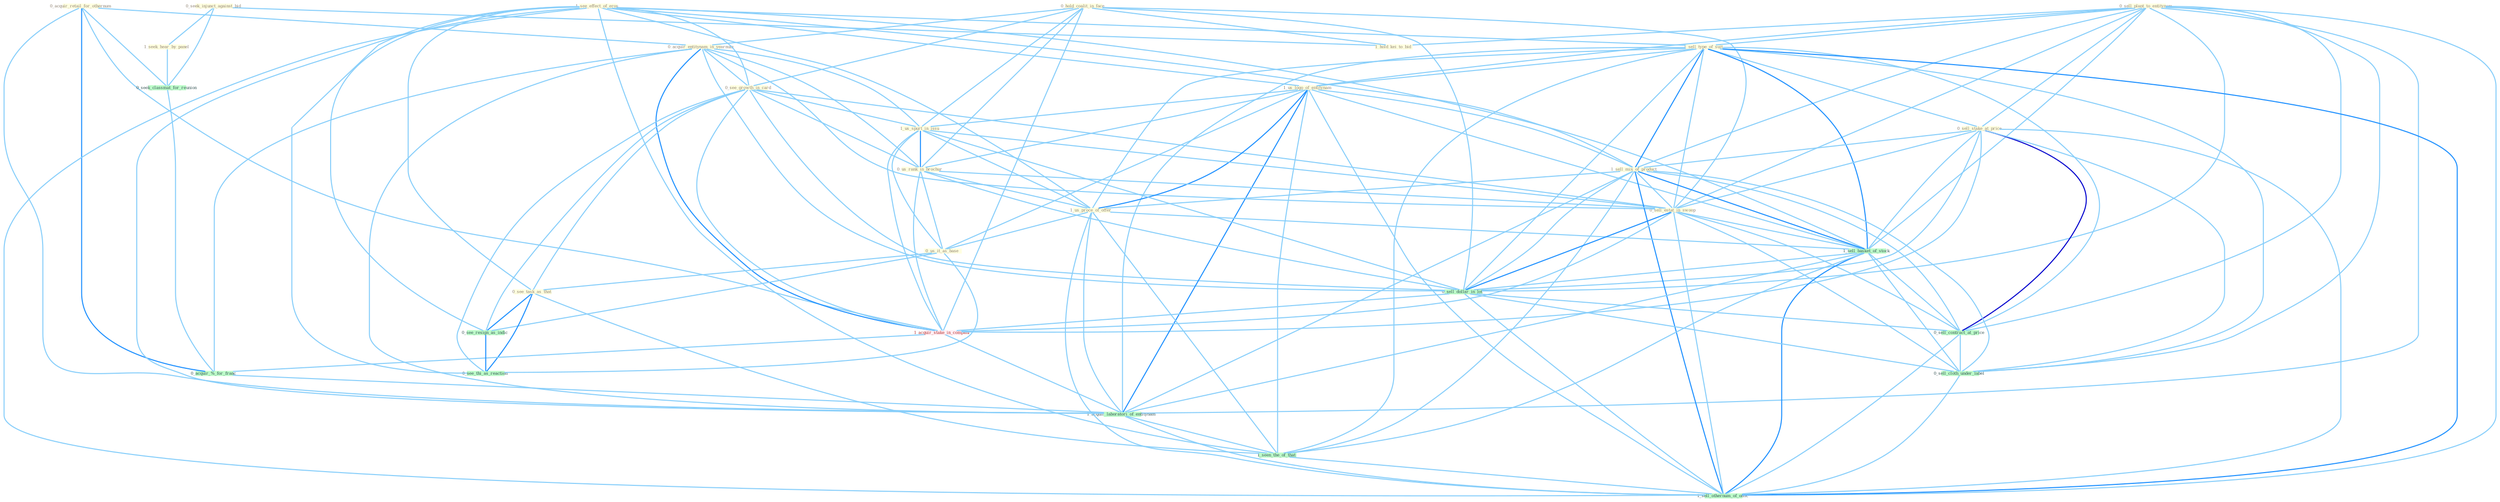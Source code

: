 Graph G{ 
    node
    [shape=polygon,style=filled,width=.5,height=.06,color="#BDFCC9",fixedsize=true,fontsize=4,
    fontcolor="#2f4f4f"];
    {node
    [color="#ffffe0", fontcolor="#8b7d6b"] "0_acquir_retail_for_othernum " "0_sell_plant_to_entitynam " "0_hold_coalit_in_face " "0_acquir_entitynam_in_yearnum " "1_see_effect_of_eros " "0_seek_injunct_against_bid " "1_sell_type_of_suit " "1_seek_hear_by_panel " "0_sell_stake_at_price " "0_see_growth_in_card " "1_us_logo_of_entitynam " "1_us_spurt_in_issu " "1_sell_mix_of_product " "0_us_rank_in_brochur " "1_us_proce_of_offer " "1_hold_kei_to_bid " "0_sell_estat_in_swoop " "0_us_it_as_base " "0_see_task_as_that "}
{node [color="#fff0f5", fontcolor="#b22222"] "1_acquir_stake_in_compani "}
edge [color="#B0E2FF"];

	"0_acquir_retail_for_othernum " -- "0_acquir_entitynam_in_yearnum " [w="1", color="#87cefa" ];
	"0_acquir_retail_for_othernum " -- "0_seek_classmat_for_reunion " [w="1", color="#87cefa" ];
	"0_acquir_retail_for_othernum " -- "1_acquir_stake_in_compani " [w="1", color="#87cefa" ];
	"0_acquir_retail_for_othernum " -- "0_acquir_%_for_franc " [w="2", color="#1e90ff" , len=0.8];
	"0_acquir_retail_for_othernum " -- "1_acquir_laboratori_of_entitynam " [w="1", color="#87cefa" ];
	"0_sell_plant_to_entitynam " -- "1_sell_type_of_suit " [w="1", color="#87cefa" ];
	"0_sell_plant_to_entitynam " -- "0_sell_stake_at_price " [w="1", color="#87cefa" ];
	"0_sell_plant_to_entitynam " -- "1_us_logo_of_entitynam " [w="1", color="#87cefa" ];
	"0_sell_plant_to_entitynam " -- "1_sell_mix_of_product " [w="1", color="#87cefa" ];
	"0_sell_plant_to_entitynam " -- "1_hold_kei_to_bid " [w="1", color="#87cefa" ];
	"0_sell_plant_to_entitynam " -- "0_sell_estat_in_swoop " [w="1", color="#87cefa" ];
	"0_sell_plant_to_entitynam " -- "1_sell_basket_of_stock " [w="1", color="#87cefa" ];
	"0_sell_plant_to_entitynam " -- "0_sell_dollar_in_lot " [w="1", color="#87cefa" ];
	"0_sell_plant_to_entitynam " -- "0_sell_contract_at_price " [w="1", color="#87cefa" ];
	"0_sell_plant_to_entitynam " -- "1_acquir_laboratori_of_entitynam " [w="1", color="#87cefa" ];
	"0_sell_plant_to_entitynam " -- "0_sell_cloth_under_label " [w="1", color="#87cefa" ];
	"0_sell_plant_to_entitynam " -- "1_sell_othernum_of_offic " [w="1", color="#87cefa" ];
	"0_hold_coalit_in_face " -- "0_acquir_entitynam_in_yearnum " [w="1", color="#87cefa" ];
	"0_hold_coalit_in_face " -- "0_see_growth_in_card " [w="1", color="#87cefa" ];
	"0_hold_coalit_in_face " -- "1_us_spurt_in_issu " [w="1", color="#87cefa" ];
	"0_hold_coalit_in_face " -- "0_us_rank_in_brochur " [w="1", color="#87cefa" ];
	"0_hold_coalit_in_face " -- "1_hold_kei_to_bid " [w="1", color="#87cefa" ];
	"0_hold_coalit_in_face " -- "0_sell_estat_in_swoop " [w="1", color="#87cefa" ];
	"0_hold_coalit_in_face " -- "0_sell_dollar_in_lot " [w="1", color="#87cefa" ];
	"0_hold_coalit_in_face " -- "1_acquir_stake_in_compani " [w="1", color="#87cefa" ];
	"0_acquir_entitynam_in_yearnum " -- "0_see_growth_in_card " [w="1", color="#87cefa" ];
	"0_acquir_entitynam_in_yearnum " -- "1_us_spurt_in_issu " [w="1", color="#87cefa" ];
	"0_acquir_entitynam_in_yearnum " -- "0_us_rank_in_brochur " [w="1", color="#87cefa" ];
	"0_acquir_entitynam_in_yearnum " -- "0_sell_estat_in_swoop " [w="1", color="#87cefa" ];
	"0_acquir_entitynam_in_yearnum " -- "0_sell_dollar_in_lot " [w="1", color="#87cefa" ];
	"0_acquir_entitynam_in_yearnum " -- "1_acquir_stake_in_compani " [w="2", color="#1e90ff" , len=0.8];
	"0_acquir_entitynam_in_yearnum " -- "0_acquir_%_for_franc " [w="1", color="#87cefa" ];
	"0_acquir_entitynam_in_yearnum " -- "1_acquir_laboratori_of_entitynam " [w="1", color="#87cefa" ];
	"1_see_effect_of_eros " -- "1_sell_type_of_suit " [w="1", color="#87cefa" ];
	"1_see_effect_of_eros " -- "0_see_growth_in_card " [w="1", color="#87cefa" ];
	"1_see_effect_of_eros " -- "1_us_logo_of_entitynam " [w="1", color="#87cefa" ];
	"1_see_effect_of_eros " -- "1_sell_mix_of_product " [w="1", color="#87cefa" ];
	"1_see_effect_of_eros " -- "1_us_proce_of_offer " [w="1", color="#87cefa" ];
	"1_see_effect_of_eros " -- "0_see_task_as_that " [w="1", color="#87cefa" ];
	"1_see_effect_of_eros " -- "1_sell_basket_of_stock " [w="1", color="#87cefa" ];
	"1_see_effect_of_eros " -- "0_see_resign_as_indic " [w="1", color="#87cefa" ];
	"1_see_effect_of_eros " -- "1_acquir_laboratori_of_entitynam " [w="1", color="#87cefa" ];
	"1_see_effect_of_eros " -- "1_seen_the_of_that " [w="1", color="#87cefa" ];
	"1_see_effect_of_eros " -- "1_sell_othernum_of_offic " [w="1", color="#87cefa" ];
	"1_see_effect_of_eros " -- "0_see_thi_as_reaction " [w="1", color="#87cefa" ];
	"0_seek_injunct_against_bid " -- "1_seek_hear_by_panel " [w="1", color="#87cefa" ];
	"0_seek_injunct_against_bid " -- "1_hold_kei_to_bid " [w="1", color="#87cefa" ];
	"0_seek_injunct_against_bid " -- "0_seek_classmat_for_reunion " [w="1", color="#87cefa" ];
	"1_sell_type_of_suit " -- "0_sell_stake_at_price " [w="1", color="#87cefa" ];
	"1_sell_type_of_suit " -- "1_us_logo_of_entitynam " [w="1", color="#87cefa" ];
	"1_sell_type_of_suit " -- "1_sell_mix_of_product " [w="2", color="#1e90ff" , len=0.8];
	"1_sell_type_of_suit " -- "1_us_proce_of_offer " [w="1", color="#87cefa" ];
	"1_sell_type_of_suit " -- "0_sell_estat_in_swoop " [w="1", color="#87cefa" ];
	"1_sell_type_of_suit " -- "1_sell_basket_of_stock " [w="2", color="#1e90ff" , len=0.8];
	"1_sell_type_of_suit " -- "0_sell_dollar_in_lot " [w="1", color="#87cefa" ];
	"1_sell_type_of_suit " -- "0_sell_contract_at_price " [w="1", color="#87cefa" ];
	"1_sell_type_of_suit " -- "1_acquir_laboratori_of_entitynam " [w="1", color="#87cefa" ];
	"1_sell_type_of_suit " -- "0_sell_cloth_under_label " [w="1", color="#87cefa" ];
	"1_sell_type_of_suit " -- "1_seen_the_of_that " [w="1", color="#87cefa" ];
	"1_sell_type_of_suit " -- "1_sell_othernum_of_offic " [w="2", color="#1e90ff" , len=0.8];
	"1_seek_hear_by_panel " -- "0_seek_classmat_for_reunion " [w="1", color="#87cefa" ];
	"0_sell_stake_at_price " -- "1_sell_mix_of_product " [w="1", color="#87cefa" ];
	"0_sell_stake_at_price " -- "0_sell_estat_in_swoop " [w="1", color="#87cefa" ];
	"0_sell_stake_at_price " -- "1_sell_basket_of_stock " [w="1", color="#87cefa" ];
	"0_sell_stake_at_price " -- "0_sell_dollar_in_lot " [w="1", color="#87cefa" ];
	"0_sell_stake_at_price " -- "1_acquir_stake_in_compani " [w="1", color="#87cefa" ];
	"0_sell_stake_at_price " -- "0_sell_contract_at_price " [w="3", color="#0000cd" , len=0.6];
	"0_sell_stake_at_price " -- "0_sell_cloth_under_label " [w="1", color="#87cefa" ];
	"0_sell_stake_at_price " -- "1_sell_othernum_of_offic " [w="1", color="#87cefa" ];
	"0_see_growth_in_card " -- "1_us_spurt_in_issu " [w="1", color="#87cefa" ];
	"0_see_growth_in_card " -- "0_us_rank_in_brochur " [w="1", color="#87cefa" ];
	"0_see_growth_in_card " -- "0_sell_estat_in_swoop " [w="1", color="#87cefa" ];
	"0_see_growth_in_card " -- "0_see_task_as_that " [w="1", color="#87cefa" ];
	"0_see_growth_in_card " -- "0_sell_dollar_in_lot " [w="1", color="#87cefa" ];
	"0_see_growth_in_card " -- "0_see_resign_as_indic " [w="1", color="#87cefa" ];
	"0_see_growth_in_card " -- "1_acquir_stake_in_compani " [w="1", color="#87cefa" ];
	"0_see_growth_in_card " -- "0_see_thi_as_reaction " [w="1", color="#87cefa" ];
	"1_us_logo_of_entitynam " -- "1_us_spurt_in_issu " [w="1", color="#87cefa" ];
	"1_us_logo_of_entitynam " -- "1_sell_mix_of_product " [w="1", color="#87cefa" ];
	"1_us_logo_of_entitynam " -- "0_us_rank_in_brochur " [w="1", color="#87cefa" ];
	"1_us_logo_of_entitynam " -- "1_us_proce_of_offer " [w="2", color="#1e90ff" , len=0.8];
	"1_us_logo_of_entitynam " -- "0_us_it_as_base " [w="1", color="#87cefa" ];
	"1_us_logo_of_entitynam " -- "1_sell_basket_of_stock " [w="1", color="#87cefa" ];
	"1_us_logo_of_entitynam " -- "1_acquir_laboratori_of_entitynam " [w="2", color="#1e90ff" , len=0.8];
	"1_us_logo_of_entitynam " -- "1_seen_the_of_that " [w="1", color="#87cefa" ];
	"1_us_logo_of_entitynam " -- "1_sell_othernum_of_offic " [w="1", color="#87cefa" ];
	"1_us_spurt_in_issu " -- "0_us_rank_in_brochur " [w="2", color="#1e90ff" , len=0.8];
	"1_us_spurt_in_issu " -- "1_us_proce_of_offer " [w="1", color="#87cefa" ];
	"1_us_spurt_in_issu " -- "0_sell_estat_in_swoop " [w="1", color="#87cefa" ];
	"1_us_spurt_in_issu " -- "0_us_it_as_base " [w="1", color="#87cefa" ];
	"1_us_spurt_in_issu " -- "0_sell_dollar_in_lot " [w="1", color="#87cefa" ];
	"1_us_spurt_in_issu " -- "1_acquir_stake_in_compani " [w="1", color="#87cefa" ];
	"1_sell_mix_of_product " -- "1_us_proce_of_offer " [w="1", color="#87cefa" ];
	"1_sell_mix_of_product " -- "0_sell_estat_in_swoop " [w="1", color="#87cefa" ];
	"1_sell_mix_of_product " -- "1_sell_basket_of_stock " [w="2", color="#1e90ff" , len=0.8];
	"1_sell_mix_of_product " -- "0_sell_dollar_in_lot " [w="1", color="#87cefa" ];
	"1_sell_mix_of_product " -- "0_sell_contract_at_price " [w="1", color="#87cefa" ];
	"1_sell_mix_of_product " -- "1_acquir_laboratori_of_entitynam " [w="1", color="#87cefa" ];
	"1_sell_mix_of_product " -- "0_sell_cloth_under_label " [w="1", color="#87cefa" ];
	"1_sell_mix_of_product " -- "1_seen_the_of_that " [w="1", color="#87cefa" ];
	"1_sell_mix_of_product " -- "1_sell_othernum_of_offic " [w="2", color="#1e90ff" , len=0.8];
	"0_us_rank_in_brochur " -- "1_us_proce_of_offer " [w="1", color="#87cefa" ];
	"0_us_rank_in_brochur " -- "0_sell_estat_in_swoop " [w="1", color="#87cefa" ];
	"0_us_rank_in_brochur " -- "0_us_it_as_base " [w="1", color="#87cefa" ];
	"0_us_rank_in_brochur " -- "0_sell_dollar_in_lot " [w="1", color="#87cefa" ];
	"0_us_rank_in_brochur " -- "1_acquir_stake_in_compani " [w="1", color="#87cefa" ];
	"1_us_proce_of_offer " -- "0_us_it_as_base " [w="1", color="#87cefa" ];
	"1_us_proce_of_offer " -- "1_sell_basket_of_stock " [w="1", color="#87cefa" ];
	"1_us_proce_of_offer " -- "1_acquir_laboratori_of_entitynam " [w="1", color="#87cefa" ];
	"1_us_proce_of_offer " -- "1_seen_the_of_that " [w="1", color="#87cefa" ];
	"1_us_proce_of_offer " -- "1_sell_othernum_of_offic " [w="1", color="#87cefa" ];
	"0_sell_estat_in_swoop " -- "1_sell_basket_of_stock " [w="1", color="#87cefa" ];
	"0_sell_estat_in_swoop " -- "0_sell_dollar_in_lot " [w="2", color="#1e90ff" , len=0.8];
	"0_sell_estat_in_swoop " -- "1_acquir_stake_in_compani " [w="1", color="#87cefa" ];
	"0_sell_estat_in_swoop " -- "0_sell_contract_at_price " [w="1", color="#87cefa" ];
	"0_sell_estat_in_swoop " -- "0_sell_cloth_under_label " [w="1", color="#87cefa" ];
	"0_sell_estat_in_swoop " -- "1_sell_othernum_of_offic " [w="1", color="#87cefa" ];
	"0_us_it_as_base " -- "0_see_task_as_that " [w="1", color="#87cefa" ];
	"0_us_it_as_base " -- "0_see_resign_as_indic " [w="1", color="#87cefa" ];
	"0_us_it_as_base " -- "0_see_thi_as_reaction " [w="1", color="#87cefa" ];
	"0_see_task_as_that " -- "0_see_resign_as_indic " [w="2", color="#1e90ff" , len=0.8];
	"0_see_task_as_that " -- "1_seen_the_of_that " [w="1", color="#87cefa" ];
	"0_see_task_as_that " -- "0_see_thi_as_reaction " [w="2", color="#1e90ff" , len=0.8];
	"0_seek_classmat_for_reunion " -- "0_acquir_%_for_franc " [w="1", color="#87cefa" ];
	"1_sell_basket_of_stock " -- "0_sell_dollar_in_lot " [w="1", color="#87cefa" ];
	"1_sell_basket_of_stock " -- "0_sell_contract_at_price " [w="1", color="#87cefa" ];
	"1_sell_basket_of_stock " -- "1_acquir_laboratori_of_entitynam " [w="1", color="#87cefa" ];
	"1_sell_basket_of_stock " -- "0_sell_cloth_under_label " [w="1", color="#87cefa" ];
	"1_sell_basket_of_stock " -- "1_seen_the_of_that " [w="1", color="#87cefa" ];
	"1_sell_basket_of_stock " -- "1_sell_othernum_of_offic " [w="2", color="#1e90ff" , len=0.8];
	"0_sell_dollar_in_lot " -- "1_acquir_stake_in_compani " [w="1", color="#87cefa" ];
	"0_sell_dollar_in_lot " -- "0_sell_contract_at_price " [w="1", color="#87cefa" ];
	"0_sell_dollar_in_lot " -- "0_sell_cloth_under_label " [w="1", color="#87cefa" ];
	"0_sell_dollar_in_lot " -- "1_sell_othernum_of_offic " [w="1", color="#87cefa" ];
	"0_see_resign_as_indic " -- "0_see_thi_as_reaction " [w="2", color="#1e90ff" , len=0.8];
	"1_acquir_stake_in_compani " -- "0_acquir_%_for_franc " [w="1", color="#87cefa" ];
	"1_acquir_stake_in_compani " -- "1_acquir_laboratori_of_entitynam " [w="1", color="#87cefa" ];
	"0_acquir_%_for_franc " -- "1_acquir_laboratori_of_entitynam " [w="1", color="#87cefa" ];
	"0_sell_contract_at_price " -- "0_sell_cloth_under_label " [w="1", color="#87cefa" ];
	"0_sell_contract_at_price " -- "1_sell_othernum_of_offic " [w="1", color="#87cefa" ];
	"1_acquir_laboratori_of_entitynam " -- "1_seen_the_of_that " [w="1", color="#87cefa" ];
	"1_acquir_laboratori_of_entitynam " -- "1_sell_othernum_of_offic " [w="1", color="#87cefa" ];
	"0_sell_cloth_under_label " -- "1_sell_othernum_of_offic " [w="1", color="#87cefa" ];
	"1_seen_the_of_that " -- "1_sell_othernum_of_offic " [w="1", color="#87cefa" ];
}